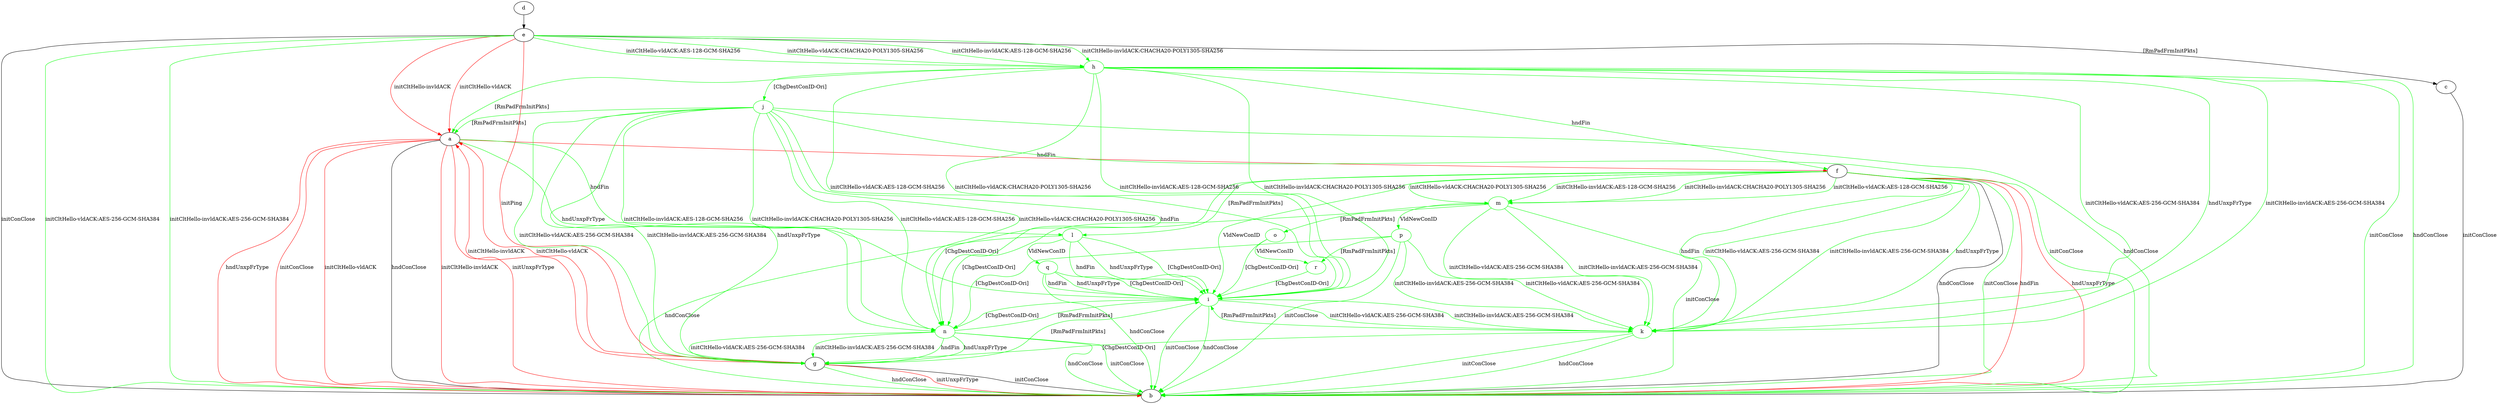 digraph "" {
	a -> b	[key=0,
		label="hndConClose "];
	a -> b	[key=1,
		color=red,
		label="initConClose "];
	a -> b	[key=2,
		color=red,
		label="initCltHello-vldACK "];
	a -> b	[key=3,
		color=red,
		label="initCltHello-invldACK "];
	a -> b	[key=4,
		color=red,
		label="initUnxpFrType "];
	a -> b	[key=5,
		color=red,
		label="hndUnxpFrType "];
	a -> f	[key=0,
		color=red,
		label="hndFin "];
	i	[color=green];
	a -> i	[key=0,
		color=green,
		label="hndUnxpFrType "];
	l	[color=green];
	a -> l	[key=0,
		color=green,
		label="hndFin "];
	c -> b	[key=0,
		label="initConClose "];
	d -> e	[key=0];
	e -> a	[key=0,
		color=red,
		label="initCltHello-vldACK "];
	e -> a	[key=1,
		color=red,
		label="initCltHello-invldACK "];
	e -> b	[key=0,
		label="initConClose "];
	e -> b	[key=1,
		color=green,
		label="initCltHello-vldACK:AES-256-GCM-SHA384 "];
	e -> b	[key=2,
		color=green,
		label="initCltHello-invldACK:AES-256-GCM-SHA384 "];
	e -> c	[key=0,
		label="[RmPadFrmInitPkts] "];
	e -> g	[key=0,
		color=red,
		label="initPing "];
	h	[color=green];
	e -> h	[key=0,
		color=green,
		label="initCltHello-vldACK:AES-128-GCM-SHA256 "];
	e -> h	[key=1,
		color=green,
		label="initCltHello-vldACK:CHACHA20-POLY1305-SHA256 "];
	e -> h	[key=2,
		color=green,
		label="initCltHello-invldACK:AES-128-GCM-SHA256 "];
	e -> h	[key=3,
		color=green,
		label="initCltHello-invldACK:CHACHA20-POLY1305-SHA256 "];
	f -> b	[key=0,
		label="hndConClose "];
	f -> b	[key=1,
		color=green,
		label="initConClose "];
	f -> b	[key=2,
		color=red,
		label="hndFin "];
	f -> b	[key=3,
		color=red,
		label="hndUnxpFrType "];
	f -> i	[key=0,
		color=green,
		label="VldNewConID "];
	k	[color=green];
	f -> k	[key=0,
		color=green,
		label="initCltHello-vldACK:AES-256-GCM-SHA384 "];
	f -> k	[key=1,
		color=green,
		label="initCltHello-invldACK:AES-256-GCM-SHA384 "];
	f -> k	[key=2,
		color=green,
		label="hndFin "];
	f -> k	[key=3,
		color=green,
		label="hndUnxpFrType "];
	f -> l	[key=0,
		color=green,
		label="[RmPadFrmInitPkts] "];
	m	[color=green];
	f -> m	[key=0,
		color=green,
		label="initCltHello-vldACK:AES-128-GCM-SHA256 "];
	f -> m	[key=1,
		color=green,
		label="initCltHello-vldACK:CHACHA20-POLY1305-SHA256 "];
	f -> m	[key=2,
		color=green,
		label="initCltHello-invldACK:AES-128-GCM-SHA256 "];
	f -> m	[key=3,
		color=green,
		label="initCltHello-invldACK:CHACHA20-POLY1305-SHA256 "];
	n	[color=green];
	f -> n	[key=0,
		color=green,
		label="[ChgDestConID-Ori] "];
	g -> a	[key=0,
		color=red,
		label="initCltHello-vldACK "];
	g -> a	[key=1,
		color=red,
		label="initCltHello-invldACK "];
	g -> b	[key=0,
		label="initConClose "];
	g -> b	[key=1,
		color=green,
		label="hndConClose "];
	g -> b	[key=2,
		color=red,
		label="initUnxpFrType "];
	g -> i	[key=0,
		color=green,
		label="[RmPadFrmInitPkts] "];
	h -> a	[key=0,
		color=green,
		label="[RmPadFrmInitPkts] "];
	h -> b	[key=0,
		color=green,
		label="initConClose "];
	h -> b	[key=1,
		color=green,
		label="hndConClose "];
	h -> f	[key=0,
		color=green,
		label="hndFin "];
	h -> i	[key=0,
		color=green,
		label="initCltHello-vldACK:AES-128-GCM-SHA256 "];
	h -> i	[key=1,
		color=green,
		label="initCltHello-vldACK:CHACHA20-POLY1305-SHA256 "];
	h -> i	[key=2,
		color=green,
		label="initCltHello-invldACK:AES-128-GCM-SHA256 "];
	h -> i	[key=3,
		color=green,
		label="initCltHello-invldACK:CHACHA20-POLY1305-SHA256 "];
	j	[color=green];
	h -> j	[key=0,
		color=green,
		label="[ChgDestConID-Ori] "];
	h -> k	[key=0,
		color=green,
		label="initCltHello-vldACK:AES-256-GCM-SHA384 "];
	h -> k	[key=1,
		color=green,
		label="initCltHello-invldACK:AES-256-GCM-SHA384 "];
	h -> k	[key=2,
		color=green,
		label="hndUnxpFrType "];
	i -> b	[key=0,
		color=green,
		label="initConClose "];
	i -> b	[key=1,
		color=green,
		label="hndConClose "];
	i -> k	[key=0,
		color=green,
		label="initCltHello-vldACK:AES-256-GCM-SHA384 "];
	i -> k	[key=1,
		color=green,
		label="initCltHello-invldACK:AES-256-GCM-SHA384 "];
	i -> n	[key=0,
		color=green,
		label="[ChgDestConID-Ori] "];
	j -> a	[key=0,
		color=green,
		label="[RmPadFrmInitPkts] "];
	j -> b	[key=0,
		color=green,
		label="initConClose "];
	j -> b	[key=1,
		color=green,
		label="hndConClose "];
	j -> g	[key=0,
		color=green,
		label="initCltHello-vldACK:AES-256-GCM-SHA384 "];
	j -> g	[key=1,
		color=green,
		label="initCltHello-invldACK:AES-256-GCM-SHA384 "];
	j -> g	[key=2,
		color=green,
		label="hndUnxpFrType "];
	j -> n	[key=0,
		color=green,
		label="initCltHello-vldACK:AES-128-GCM-SHA256 "];
	j -> n	[key=1,
		color=green,
		label="initCltHello-vldACK:CHACHA20-POLY1305-SHA256 "];
	j -> n	[key=2,
		color=green,
		label="initCltHello-invldACK:AES-128-GCM-SHA256 "];
	j -> n	[key=3,
		color=green,
		label="initCltHello-invldACK:CHACHA20-POLY1305-SHA256 "];
	j -> n	[key=4,
		color=green,
		label="hndFin "];
	k -> b	[key=0,
		color=green,
		label="initConClose "];
	k -> b	[key=1,
		color=green,
		label="hndConClose "];
	k -> g	[key=0,
		color=green,
		label="[ChgDestConID-Ori] "];
	k -> i	[key=0,
		color=green,
		label="[RmPadFrmInitPkts] "];
	l -> b	[key=0,
		color=green,
		label="hndConClose "];
	l -> i	[key=0,
		color=green,
		label="hndFin "];
	l -> i	[key=1,
		color=green,
		label="hndUnxpFrType "];
	l -> i	[key=2,
		color=green,
		label="[ChgDestConID-Ori] "];
	q	[color=green];
	l -> q	[key=0,
		color=green,
		label="VldNewConID "];
	m -> b	[key=0,
		color=green,
		label="initConClose "];
	m -> k	[key=0,
		color=green,
		label="initCltHello-vldACK:AES-256-GCM-SHA384 "];
	m -> k	[key=1,
		color=green,
		label="initCltHello-invldACK:AES-256-GCM-SHA384 "];
	m -> n	[key=0,
		color=green,
		label="[ChgDestConID-Ori] "];
	o	[color=green];
	m -> o	[key=0,
		color=green,
		label="[RmPadFrmInitPkts] "];
	p	[color=green];
	m -> p	[key=0,
		color=green,
		label="VldNewConID "];
	n -> b	[key=0,
		color=green,
		label="initConClose "];
	n -> b	[key=1,
		color=green,
		label="hndConClose "];
	n -> g	[key=0,
		color=green,
		label="initCltHello-vldACK:AES-256-GCM-SHA384 "];
	n -> g	[key=1,
		color=green,
		label="initCltHello-invldACK:AES-256-GCM-SHA384 "];
	n -> g	[key=2,
		color=green,
		label="hndFin "];
	n -> g	[key=3,
		color=green,
		label="hndUnxpFrType "];
	n -> i	[key=0,
		color=green,
		label="[RmPadFrmInitPkts] "];
	o -> i	[key=0,
		color=green,
		label="[ChgDestConID-Ori] "];
	r	[color=green];
	o -> r	[key=0,
		color=green,
		label="VldNewConID "];
	p -> b	[key=0,
		color=green,
		label="initConClose "];
	p -> k	[key=0,
		color=green,
		label="initCltHello-vldACK:AES-256-GCM-SHA384 "];
	p -> k	[key=1,
		color=green,
		label="initCltHello-invldACK:AES-256-GCM-SHA384 "];
	p -> n	[key=0,
		color=green,
		label="[ChgDestConID-Ori] "];
	p -> r	[key=0,
		color=green,
		label="[RmPadFrmInitPkts] "];
	q -> b	[key=0,
		color=green,
		label="hndConClose "];
	q -> i	[key=0,
		color=green,
		label="hndFin "];
	q -> i	[key=1,
		color=green,
		label="hndUnxpFrType "];
	q -> i	[key=2,
		color=green,
		label="[ChgDestConID-Ori] "];
	r -> i	[key=0,
		color=green,
		label="[ChgDestConID-Ori] "];
}
